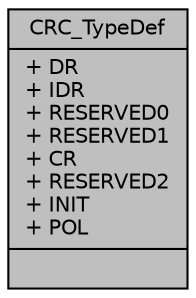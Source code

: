 digraph "CRC_TypeDef"
{
  edge [fontname="Helvetica",fontsize="10",labelfontname="Helvetica",labelfontsize="10"];
  node [fontname="Helvetica",fontsize="10",shape=record];
  Node1 [label="{CRC_TypeDef\n|+ DR\l+ IDR\l+ RESERVED0\l+ RESERVED1\l+ CR\l+ RESERVED2\l+ INIT\l+ POL\l|}",height=0.2,width=0.4,color="black", fillcolor="grey75", style="filled", fontcolor="black"];
}
